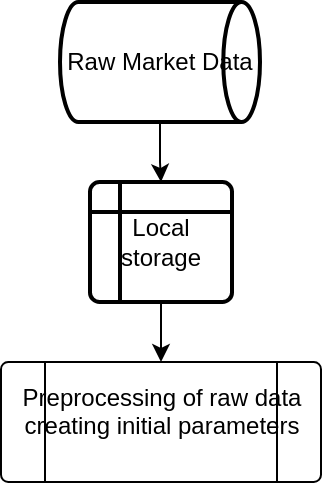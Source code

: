 <mxfile version="14.2.7" type="github">
  <diagram id="C5RBs43oDa-KdzZeNtuy" name="Page-1">
    <mxGraphModel dx="1422" dy="830" grid="1" gridSize="10" guides="1" tooltips="1" connect="1" arrows="1" fold="1" page="1" pageScale="1" pageWidth="827" pageHeight="1169" math="0" shadow="0">
      <root>
        <mxCell id="WIyWlLk6GJQsqaUBKTNV-0" />
        <mxCell id="WIyWlLk6GJQsqaUBKTNV-1" parent="WIyWlLk6GJQsqaUBKTNV-0" />
        <mxCell id="Y5lq3UHIILuQY0csm1ef-3" value="" style="edgeStyle=orthogonalEdgeStyle;rounded=0;orthogonalLoop=1;jettySize=auto;html=1;" edge="1" parent="WIyWlLk6GJQsqaUBKTNV-1" source="Y5lq3UHIILuQY0csm1ef-0" target="Y5lq3UHIILuQY0csm1ef-1">
          <mxGeometry relative="1" as="geometry" />
        </mxCell>
        <mxCell id="Y5lq3UHIILuQY0csm1ef-0" value="Raw Market Data" style="strokeWidth=2;html=1;shape=mxgraph.flowchart.direct_data;whiteSpace=wrap;" vertex="1" parent="WIyWlLk6GJQsqaUBKTNV-1">
          <mxGeometry x="314" y="30" width="100" height="60" as="geometry" />
        </mxCell>
        <mxCell id="Y5lq3UHIILuQY0csm1ef-4" value="" style="edgeStyle=orthogonalEdgeStyle;rounded=0;orthogonalLoop=1;jettySize=auto;html=1;" edge="1" parent="WIyWlLk6GJQsqaUBKTNV-1" source="Y5lq3UHIILuQY0csm1ef-1" target="Y5lq3UHIILuQY0csm1ef-2">
          <mxGeometry relative="1" as="geometry" />
        </mxCell>
        <mxCell id="Y5lq3UHIILuQY0csm1ef-1" value="Local storage" style="shape=internalStorage;whiteSpace=wrap;html=1;dx=15;dy=15;rounded=1;arcSize=8;strokeWidth=2;" vertex="1" parent="WIyWlLk6GJQsqaUBKTNV-1">
          <mxGeometry x="329" y="120" width="71" height="60" as="geometry" />
        </mxCell>
        <mxCell id="Y5lq3UHIILuQY0csm1ef-2" value="Preprocessing of raw data creating initial parameters&lt;br&gt;&lt;br&gt;" style="verticalLabelPosition=bottom;verticalAlign=top;shape=process;rounded=1;size=0.14;arcSize=6;spacingTop=-56;spacingLeft=0;whiteSpace=wrap;html=1;labelBorderColor=none;" vertex="1" parent="WIyWlLk6GJQsqaUBKTNV-1">
          <mxGeometry x="284.5" y="210" width="160" height="60" as="geometry" />
        </mxCell>
      </root>
    </mxGraphModel>
  </diagram>
</mxfile>

